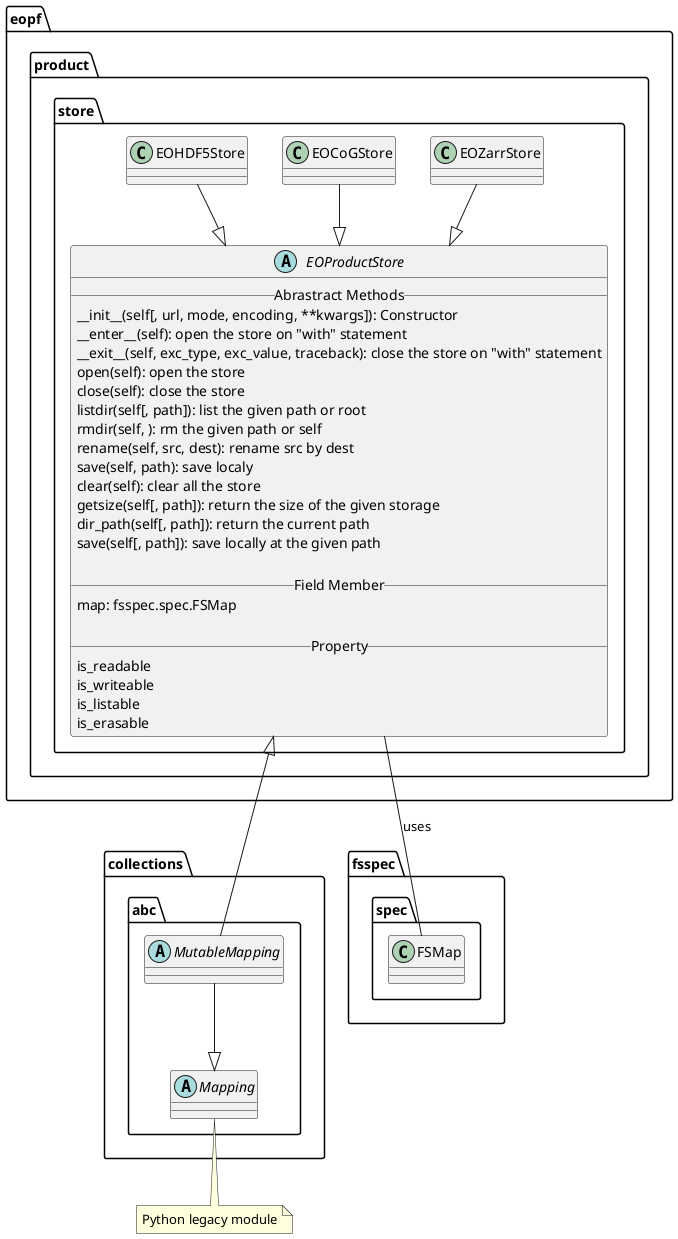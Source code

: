 @startuml
package eopf.product.store
{

    ' inspired by fsspec.spec.AbstractFileSystem
    abstract EOProductStore {
        __ Abrastract Methods __
        __init__(self[, url, mode, encoding, **kwargs]): Constructor
        __enter__(self): open the store on "with" statement
        __exit__(self, exc_type, exc_value, traceback): close the store on "with" statement
        open(self): open the store
        close(self): close the store
        listdir(self[, path]): list the given path or root
        rmdir(self, ): rm the given path or self
        rename(self, src, dest): rename src by dest
        save(self, path): save localy
        clear(self): clear all the store
        getsize(self[, path]): return the size of the given storage
        dir_path(self[, path]): return the current path
        save(self[, path]): save locally at the given path

        __ Field Member __
        map: fsspec.spec.FSMap

        __ Property __
        is_readable
        is_writeable
        is_listable
        is_erasable
    }

    EOZarrStore --|> EOProductStore
    EOCoGStore --|> EOProductStore
    EOHDF5Store --|> EOProductStore
}


package collections.abc {
    abstract MutableMapping
    abstract Mapping
    MutableMapping --|> Mapping
}
note bottom: Python legacy module

EOProductStore <|-- MutableMapping
EOProductStore -- fsspec.spec.FSMap : uses
@enduml
